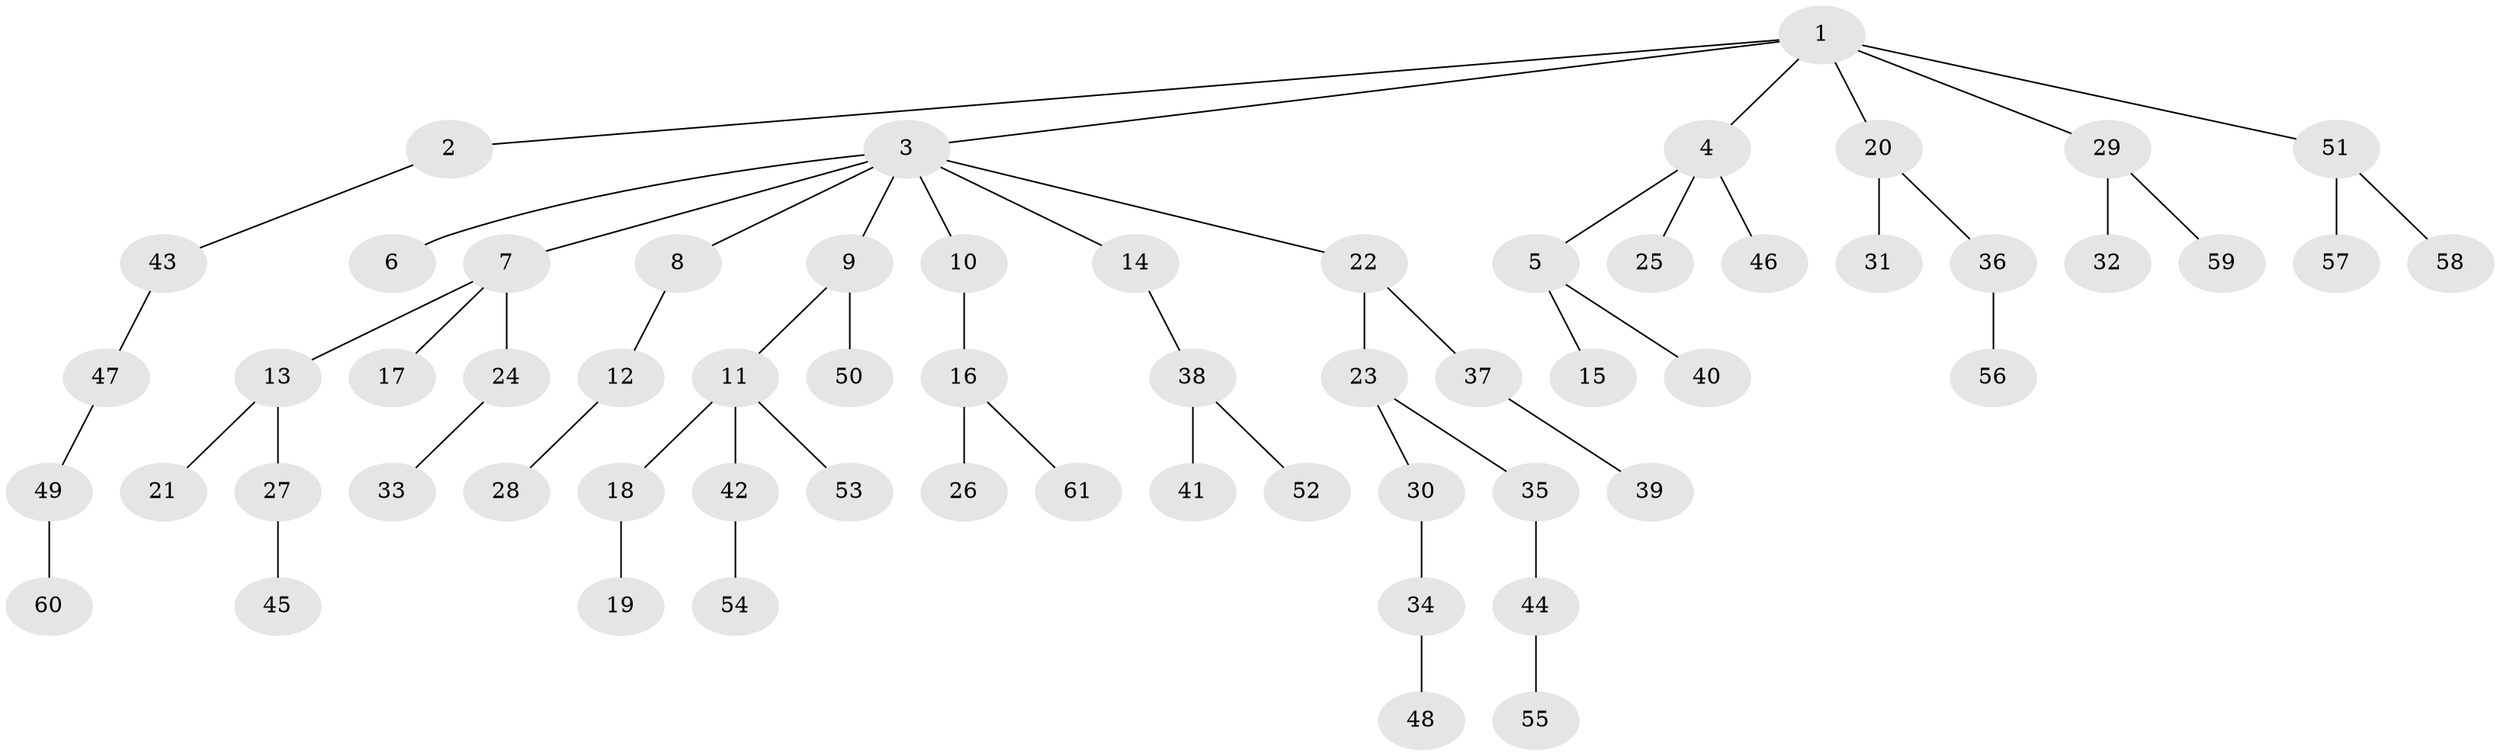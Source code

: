 // coarse degree distribution, {6: 0.02564102564102564, 2: 0.3333333333333333, 9: 0.02564102564102564, 3: 0.10256410256410256, 1: 0.48717948717948717, 4: 0.02564102564102564}
// Generated by graph-tools (version 1.1) at 2025/42/03/06/25 10:42:03]
// undirected, 61 vertices, 60 edges
graph export_dot {
graph [start="1"]
  node [color=gray90,style=filled];
  1;
  2;
  3;
  4;
  5;
  6;
  7;
  8;
  9;
  10;
  11;
  12;
  13;
  14;
  15;
  16;
  17;
  18;
  19;
  20;
  21;
  22;
  23;
  24;
  25;
  26;
  27;
  28;
  29;
  30;
  31;
  32;
  33;
  34;
  35;
  36;
  37;
  38;
  39;
  40;
  41;
  42;
  43;
  44;
  45;
  46;
  47;
  48;
  49;
  50;
  51;
  52;
  53;
  54;
  55;
  56;
  57;
  58;
  59;
  60;
  61;
  1 -- 2;
  1 -- 3;
  1 -- 4;
  1 -- 20;
  1 -- 29;
  1 -- 51;
  2 -- 43;
  3 -- 6;
  3 -- 7;
  3 -- 8;
  3 -- 9;
  3 -- 10;
  3 -- 14;
  3 -- 22;
  4 -- 5;
  4 -- 25;
  4 -- 46;
  5 -- 15;
  5 -- 40;
  7 -- 13;
  7 -- 17;
  7 -- 24;
  8 -- 12;
  9 -- 11;
  9 -- 50;
  10 -- 16;
  11 -- 18;
  11 -- 42;
  11 -- 53;
  12 -- 28;
  13 -- 21;
  13 -- 27;
  14 -- 38;
  16 -- 26;
  16 -- 61;
  18 -- 19;
  20 -- 31;
  20 -- 36;
  22 -- 23;
  22 -- 37;
  23 -- 30;
  23 -- 35;
  24 -- 33;
  27 -- 45;
  29 -- 32;
  29 -- 59;
  30 -- 34;
  34 -- 48;
  35 -- 44;
  36 -- 56;
  37 -- 39;
  38 -- 41;
  38 -- 52;
  42 -- 54;
  43 -- 47;
  44 -- 55;
  47 -- 49;
  49 -- 60;
  51 -- 57;
  51 -- 58;
}
